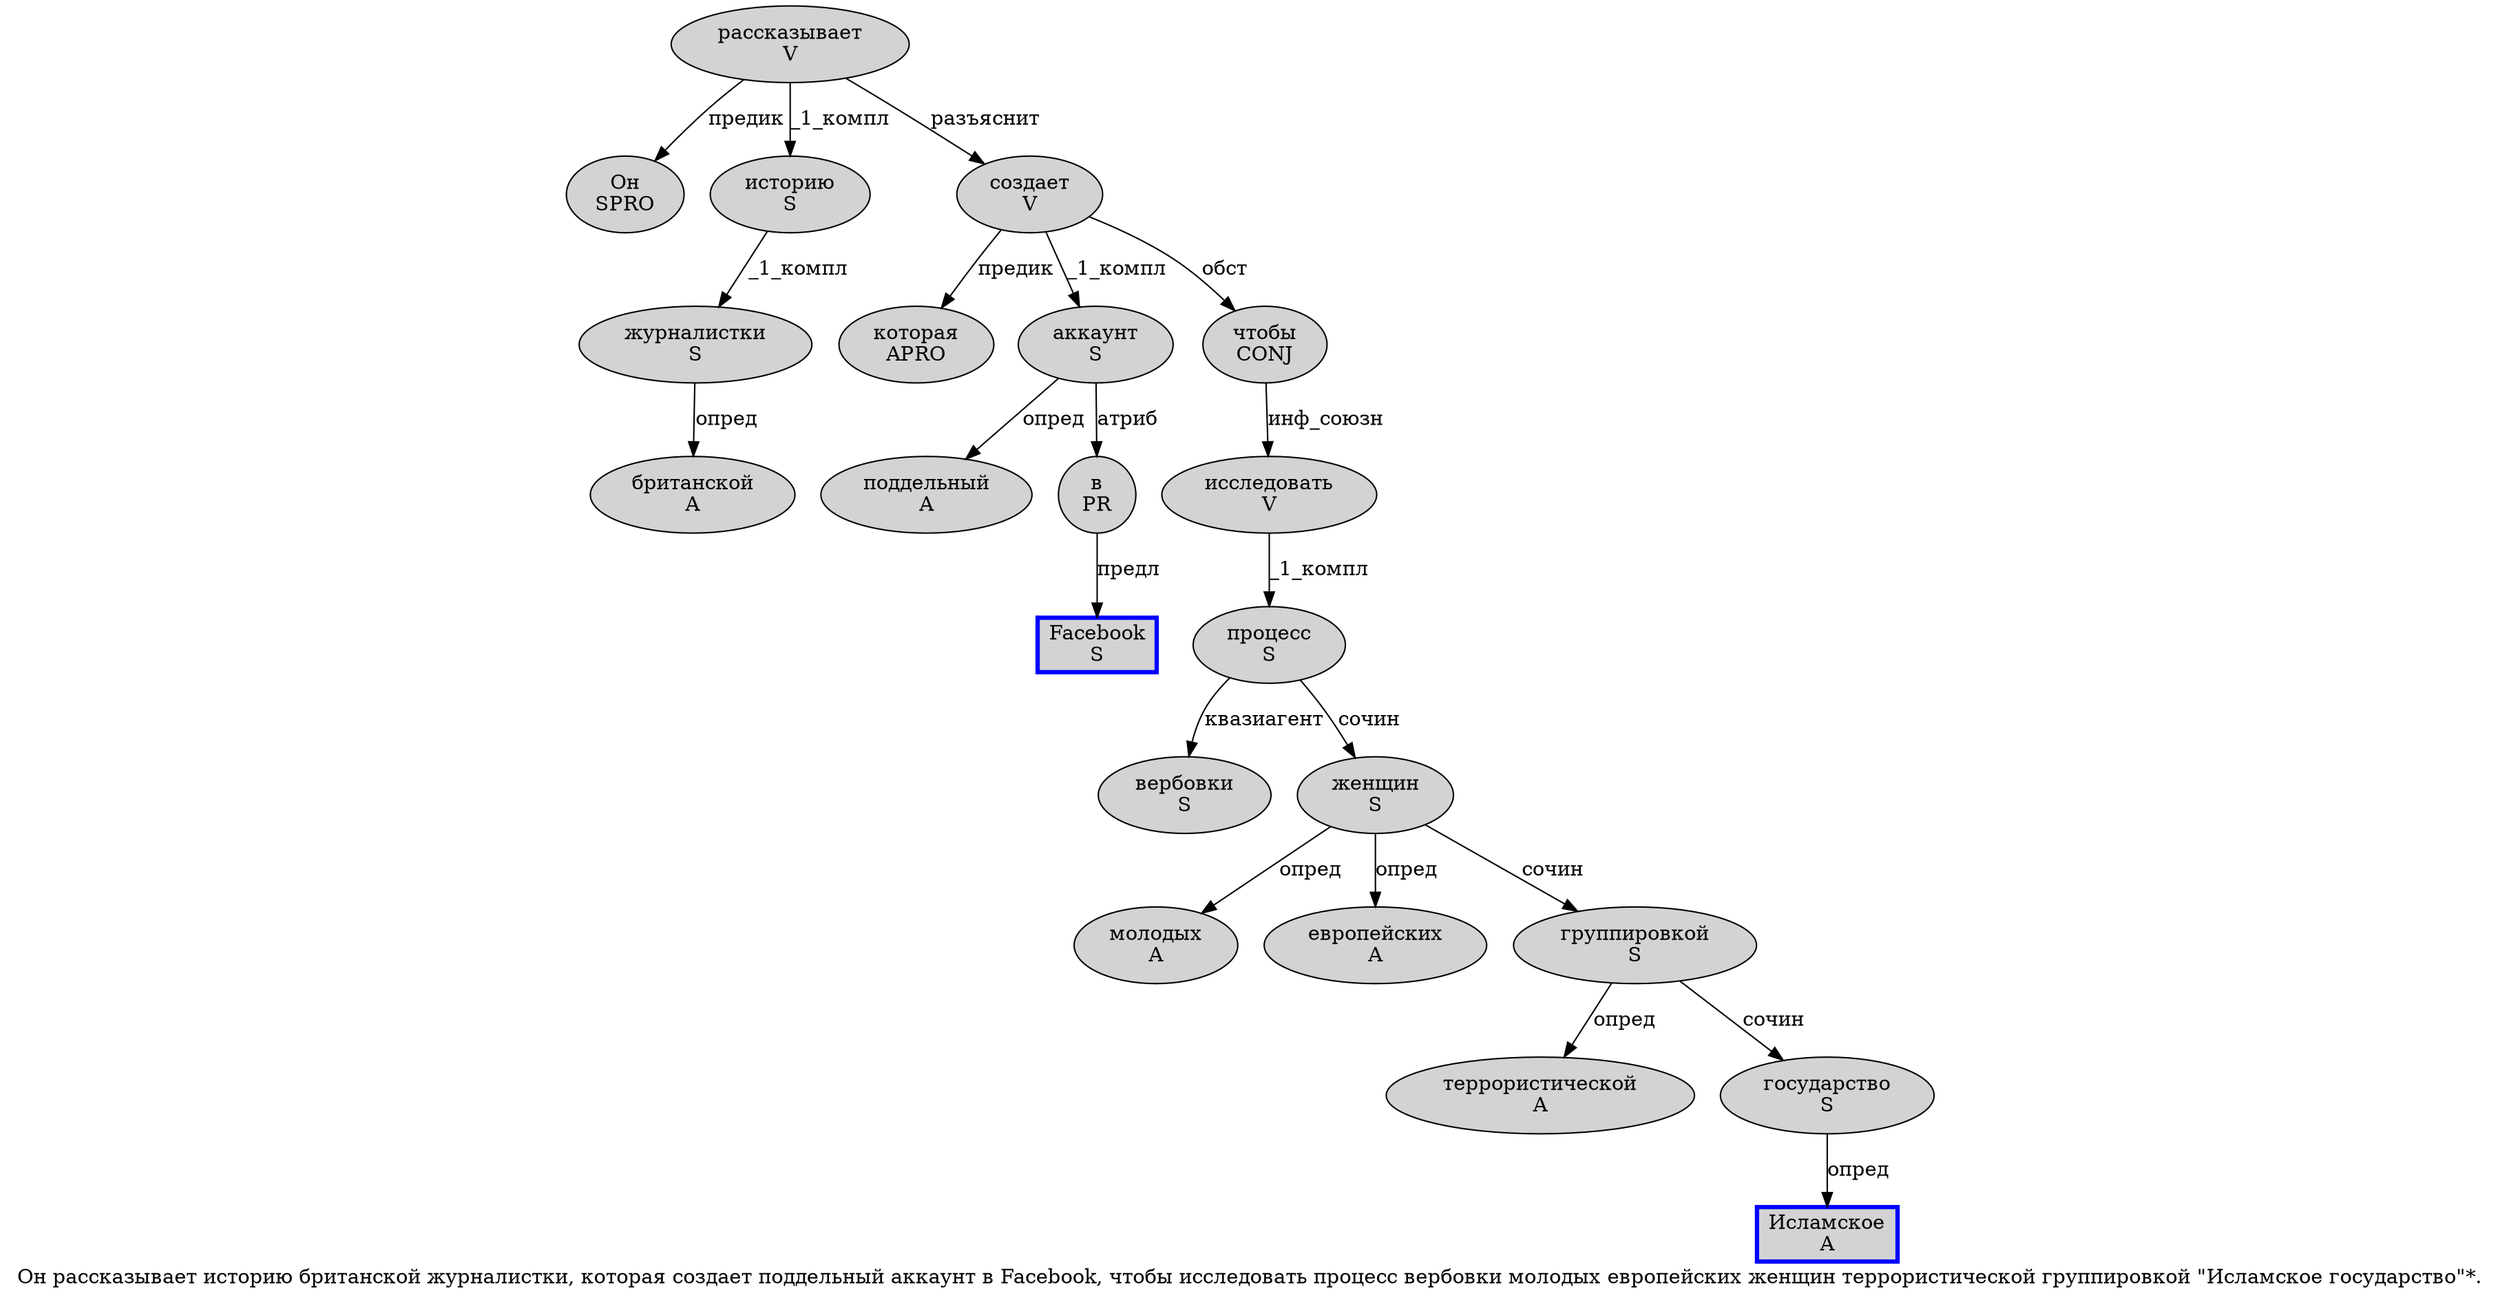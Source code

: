 digraph SENTENCE_1161 {
	graph [label="Он рассказывает историю британской журналистки, которая создает поддельный аккаунт в Facebook, чтобы исследовать процесс вербовки молодых европейских женщин террористической группировкой \"Исламское государство\"*."]
	node [style=filled]
		0 [label="Он
SPRO" color="" fillcolor=lightgray penwidth=1 shape=ellipse]
		1 [label="рассказывает
V" color="" fillcolor=lightgray penwidth=1 shape=ellipse]
		2 [label="историю
S" color="" fillcolor=lightgray penwidth=1 shape=ellipse]
		3 [label="британской
A" color="" fillcolor=lightgray penwidth=1 shape=ellipse]
		4 [label="журналистки
S" color="" fillcolor=lightgray penwidth=1 shape=ellipse]
		6 [label="которая
APRO" color="" fillcolor=lightgray penwidth=1 shape=ellipse]
		7 [label="создает
V" color="" fillcolor=lightgray penwidth=1 shape=ellipse]
		8 [label="поддельный
A" color="" fillcolor=lightgray penwidth=1 shape=ellipse]
		9 [label="аккаунт
S" color="" fillcolor=lightgray penwidth=1 shape=ellipse]
		10 [label="в
PR" color="" fillcolor=lightgray penwidth=1 shape=ellipse]
		11 [label="Facebook
S" color=blue fillcolor=lightgray penwidth=3 shape=box]
		13 [label="чтобы
CONJ" color="" fillcolor=lightgray penwidth=1 shape=ellipse]
		14 [label="исследовать
V" color="" fillcolor=lightgray penwidth=1 shape=ellipse]
		15 [label="процесс
S" color="" fillcolor=lightgray penwidth=1 shape=ellipse]
		16 [label="вербовки
S" color="" fillcolor=lightgray penwidth=1 shape=ellipse]
		17 [label="молодых
A" color="" fillcolor=lightgray penwidth=1 shape=ellipse]
		18 [label="европейских
A" color="" fillcolor=lightgray penwidth=1 shape=ellipse]
		19 [label="женщин
S" color="" fillcolor=lightgray penwidth=1 shape=ellipse]
		20 [label="террористической
A" color="" fillcolor=lightgray penwidth=1 shape=ellipse]
		21 [label="группировкой
S" color="" fillcolor=lightgray penwidth=1 shape=ellipse]
		23 [label="Исламское
A" color=blue fillcolor=lightgray penwidth=3 shape=box]
		24 [label="государство
S" color="" fillcolor=lightgray penwidth=1 shape=ellipse]
			4 -> 3 [label="опред"]
			13 -> 14 [label="инф_союзн"]
			19 -> 17 [label="опред"]
			19 -> 18 [label="опред"]
			19 -> 21 [label="сочин"]
			10 -> 11 [label="предл"]
			1 -> 0 [label="предик"]
			1 -> 2 [label="_1_компл"]
			1 -> 7 [label="разъяснит"]
			21 -> 20 [label="опред"]
			21 -> 24 [label="сочин"]
			15 -> 16 [label="квазиагент"]
			15 -> 19 [label="сочин"]
			9 -> 8 [label="опред"]
			9 -> 10 [label="атриб"]
			2 -> 4 [label="_1_компл"]
			14 -> 15 [label="_1_компл"]
			24 -> 23 [label="опред"]
			7 -> 6 [label="предик"]
			7 -> 9 [label="_1_компл"]
			7 -> 13 [label="обст"]
}